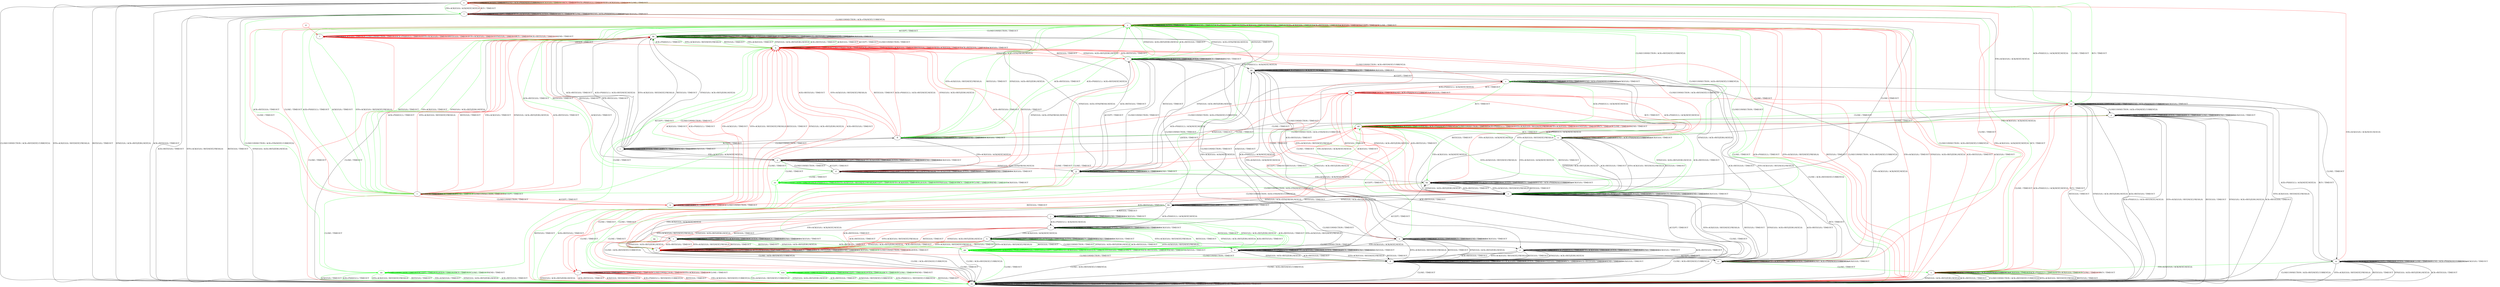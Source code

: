 digraph "" {
	graph ["Incoming time"=0.09709787368774414,
		"Outgoing time"=0.16889381408691406,
		Output="{'States': 44, 'Transitions': 642, 'Filename': '../results/tcp_preset_50/TCP_Windows8_Server-TCP_Windows8_Server-1.dot'}",
		Reference="{'States': 39, 'Transitions': 495, 'Filename': '../subjects/tcp/TCP_Windows8_Server.dot'}",
		Solver=yices,
		Updated="{'States': 39, 'Transitions': 495, 'Filename': '../subjects/tcp/TCP_Windows8_Server.dot'}",
		"f-measure"=0.716,
		precision=0.7089108910891089,
		recall=0.7232323232323232
	];
	a -> a	[key=0,
		label="ACCEPT / TIMEOUT"];
	a -> a	[key=1,
		label="LISTEN / TIMEOUT"];
	a -> a	[key=2,
		label="SEND / ACK+PSH(NEXT,CURRENT,1)"];
	a -> a	[key=3,
		label="ACK(V,V,0) / TIMEOUT"];
	a -> a	[key=4,
		color=green,
		label="RCV / TIMEOUT"];
	a -> a	[key=5,
		color=red,
		label="ACK+PSH(V,V,1) / TIMEOUT"];
	a -> a	[key=6,
		color=red,
		label="FIN+ACK(V,V,0) / TIMEOUT"];
	a -> a	[key=7,
		color=red,
		label="CLOSE / TIMEOUT"];
	a -> l	[key=0,
		color=green,
		label="FIN+ACK(V,V,0) / ACK(NEXT,NEXT,0)"];
	a -> l	[key=1,
		color=red,
		label="RCV / TIMEOUT"];
	a -> aa	[key=0,
		label="CLOSECONNECTION / ACK+RST(NEXT,CURRENT,0)"];
	a -> aa	[key=1,
		label="SYN+ACK(V,V,0) / RST(NEXT,FRESH,0)"];
	a -> aa	[key=2,
		label="RST(V,V,0) / TIMEOUT"];
	a -> aa	[key=3,
		label="SYN(V,V,0) / ACK+RST(ZERO,NEXT,0)"];
	a -> aa	[key=4,
		label="ACK+RST(V,V,0) / TIMEOUT"];
	a -> ee	[key=0,
		color=green,
		label="ACK+PSH(V,V,1) / ACK(NEXT,NEXT,0)"];
	a -> ee	[key=1,
		color=green,
		label="CLOSE / TIMEOUT"];
	b -> b	[key=0,
		label="ACCEPT / TIMEOUT"];
	b -> b	[key=1,
		label="LISTEN / TIMEOUT"];
	b -> b	[key=2,
		color=red,
		label="SEND / ACK+PSH(NEXT,CURRENT,1)"];
	b -> b	[key=3,
		color=red,
		label="ACK(V,V,0) / TIMEOUT"];
	b -> e	[key=0,
		color=red,
		label="SYN+ACK(V,V,0) / RST(NEXT,FRESH,0)"];
	b -> e	[key=1,
		color=red,
		label="RST(V,V,0) / TIMEOUT"];
	b -> e	[key=2,
		color=red,
		label="SYN(V,V,0) / ACK+RST(ZERO,NEXT,0)"];
	b -> e	[key=3,
		color=red,
		label="ACK+RST(V,V,0) / TIMEOUT"];
	b -> n	[key=0,
		color=red,
		label="RCV / TIMEOUT"];
	b -> s	[key=0,
		color=red,
		label="ACK+PSH(V,V,1) / ACK(NEXT,NEXT,0)"];
	b -> ee	[key=0,
		color=red,
		label="CLOSE / TIMEOUT"];
	b -> ff	[key=0,
		color=red,
		label="CLOSECONNECTION / ACK+FIN(NEXT,CURRENT,0)"];
	b -> hh	[key=0,
		color=red,
		label="FIN+ACK(V,V,0) / ACK(NEXT,NEXT,0)"];
	c -> c	[key=0,
		label="ACCEPT / TIMEOUT"];
	c -> c	[key=1,
		label="LISTEN / TIMEOUT"];
	c -> c	[key=2,
		label="RCV / TIMEOUT"];
	c -> c	[key=3,
		label="SEND / TIMEOUT"];
	c -> c	[key=4,
		label="ACK(V,V,0) / TIMEOUT"];
	c -> g	[key=0,
		label="FIN+ACK(V,V,0) / ACK(NEXT,NEXT,0)"];
	c -> p	[key=0,
		label="CLOSE / TIMEOUT"];
	c -> ff	[key=0,
		label="CLOSECONNECTION / TIMEOUT"];
	c -> kk	[key=0,
		label="ACK+PSH(V,V,1) / ACK+RST(NEXT,NEXT,0)"];
	c -> kk	[key=1,
		label="SYN+ACK(V,V,0) / RST(NEXT,FRESH,0)"];
	c -> kk	[key=2,
		label="RST(V,V,0) / TIMEOUT"];
	c -> kk	[key=3,
		label="SYN(V,V,0) / ACK+RST(ZERO,NEXT,0)"];
	c -> kk	[key=4,
		label="ACK+RST(V,V,0) / TIMEOUT"];
	d -> d	[key=0,
		label="CLOSECONNECTION / TIMEOUT"];
	d -> d	[key=1,
		label="ACK+PSH(V,V,1) / TIMEOUT"];
	d -> d	[key=2,
		label="SYN+ACK(V,V,0) / RST(NEXT,FRESH,0)"];
	d -> d	[key=3,
		label="FIN+ACK(V,V,0) / TIMEOUT"];
	d -> d	[key=4,
		label="LISTEN / TIMEOUT"];
	d -> d	[key=5,
		label="RCV / TIMEOUT"];
	d -> d	[key=6,
		label="SEND / TIMEOUT"];
	d -> d	[key=7,
		label="ACK(V,V,0) / TIMEOUT"];
	d -> g	[key=0,
		label="ACCEPT / TIMEOUT"];
	d -> q	[key=0,
		color=red,
		label="RST(V,V,0) / TIMEOUT"];
	d -> q	[key=1,
		color=red,
		label="ACK+RST(V,V,0) / TIMEOUT"];
	d -> t	[key=0,
		label="SYN(V,V,0) / ACK+SYN(FRESH,NEXT,0)"];
	d -> z	[key=0,
		color=green,
		label="RST(V,V,0) / TIMEOUT"];
	d -> z	[key=1,
		color=green,
		label="ACK+RST(V,V,0) / TIMEOUT"];
	d -> dd	[key=0,
		color=red,
		label="CLOSE / TIMEOUT"];
	oo	[color=green];
	d -> oo	[key=0,
		color=green,
		label="CLOSE / TIMEOUT"];
	e -> e	[key=0,
		label="ACK+PSH(V,V,1) / TIMEOUT"];
	e -> e	[key=1,
		label="SYN+ACK(V,V,0) / TIMEOUT"];
	e -> e	[key=2,
		label="RST(V,V,0) / TIMEOUT"];
	e -> e	[key=3,
		label="ACCEPT / TIMEOUT"];
	e -> e	[key=4,
		label="FIN+ACK(V,V,0) / TIMEOUT"];
	e -> e	[key=5,
		label="LISTEN / TIMEOUT"];
	e -> e	[key=6,
		label="RCV / TIMEOUT"];
	e -> e	[key=7,
		label="ACK+RST(V,V,0) / TIMEOUT"];
	e -> e	[key=8,
		label="SEND / TIMEOUT"];
	e -> e	[key=9,
		label="ACK(V,V,0) / TIMEOUT"];
	e -> q	[key=0,
		color=red,
		label="CLOSECONNECTION / TIMEOUT"];
	e -> z	[key=0,
		color=green,
		label="CLOSECONNECTION / TIMEOUT"];
	e -> aa	[key=0,
		label="CLOSE / TIMEOUT"];
	e -> bb	[key=0,
		label="SYN(V,V,0) / ACK+SYN(FRESH,NEXT,0)"];
	f -> f	[key=0,
		label="ACCEPT / TIMEOUT"];
	f -> f	[key=1,
		label="ACK(V,V,0) / TIMEOUT"];
	f -> f	[key=2,
		color=red,
		label="CLOSECONNECTION / TIMEOUT"];
	f -> f	[key=3,
		color=red,
		label="ACK+PSH(V,V,1) / TIMEOUT"];
	f -> f	[key=4,
		color=red,
		label="SYN+ACK(V,V,0) / TIMEOUT"];
	f -> f	[key=5,
		color=red,
		label="RST(V,V,0) / TIMEOUT"];
	f -> f	[key=6,
		color=red,
		label="FIN+ACK(V,V,0) / TIMEOUT"];
	f -> f	[key=7,
		color=red,
		label="SYN(V,V,0) / TIMEOUT"];
	f -> f	[key=8,
		color=red,
		label="RCV / TIMEOUT"];
	f -> f	[key=9,
		color=red,
		label="ACK+RST(V,V,0) / TIMEOUT"];
	f -> f	[key=10,
		color=red,
		label="SEND / TIMEOUT"];
	f -> q	[key=0,
		color=red,
		label="LISTEN / TIMEOUT"];
	f -> aa	[key=0,
		color=red,
		label="CLOSE / TIMEOUT"];
	g -> d	[key=0,
		label="CLOSECONNECTION / TIMEOUT"];
	g -> g	[key=0,
		label="ACK+PSH(V,V,1) / TIMEOUT"];
	g -> g	[key=1,
		label="SYN+ACK(V,V,0) / RST(NEXT,FRESH,0)"];
	g -> g	[key=2,
		label="ACCEPT / TIMEOUT"];
	g -> g	[key=3,
		label="FIN+ACK(V,V,0) / TIMEOUT"];
	g -> g	[key=4,
		label="LISTEN / TIMEOUT"];
	g -> g	[key=5,
		label="RCV / TIMEOUT"];
	g -> g	[key=6,
		label="SEND / TIMEOUT"];
	g -> g	[key=7,
		label="ACK(V,V,0) / TIMEOUT"];
	g -> dd	[key=0,
		color=red,
		label="CLOSE / TIMEOUT"];
	g -> jj	[key=0,
		label="SYN(V,V,0) / ACK+SYN(FRESH,NEXT,0)"];
	g -> kk	[key=0,
		label="RST(V,V,0) / TIMEOUT"];
	g -> kk	[key=1,
		label="ACK+RST(V,V,0) / TIMEOUT"];
	g -> oo	[key=0,
		color=green,
		label="CLOSE / TIMEOUT"];
	h -> h	[key=0,
		label="ACK+PSH(V,V,1) / TIMEOUT"];
	h -> h	[key=1,
		label="ACCEPT / TIMEOUT"];
	h -> h	[key=2,
		label="FIN+ACK(V,V,0) / TIMEOUT"];
	h -> h	[key=3,
		label="LISTEN / TIMEOUT"];
	h -> h	[key=4,
		label="RCV / TIMEOUT"];
	h -> h	[key=5,
		label="SEND / TIMEOUT"];
	h -> h	[key=6,
		label="ACK(V,V,0) / TIMEOUT"];
	h -> y	[key=0,
		label="CLOSECONNECTION / TIMEOUT"];
	h -> aa	[key=0,
		label="CLOSE / ACK+RST(NEXT,CURRENT,0)"];
	h -> ii	[key=0,
		color=red,
		label="SYN+ACK(V,V,0) / RST(NEXT,FRESH,0)"];
	h -> ii	[key=1,
		color=red,
		label="RST(V,V,0) / TIMEOUT"];
	h -> ii	[key=2,
		color=red,
		label="SYN(V,V,0) / ACK+RST(ZERO,NEXT,0)"];
	h -> ii	[key=3,
		color=red,
		label="ACK+RST(V,V,0) / TIMEOUT"];
	pp	[color=green];
	h -> pp	[key=0,
		color=green,
		label="SYN+ACK(V,V,0) / RST(NEXT,FRESH,0)"];
	h -> pp	[key=1,
		color=green,
		label="RST(V,V,0) / TIMEOUT"];
	h -> pp	[key=2,
		color=green,
		label="SYN(V,V,0) / ACK+RST(ZERO,NEXT,0)"];
	h -> pp	[key=3,
		color=green,
		label="ACK+RST(V,V,0) / TIMEOUT"];
	i -> i	[key=0,
		label="ACCEPT / TIMEOUT"];
	i -> i	[key=1,
		label="LISTEN / TIMEOUT"];
	i -> i	[key=2,
		label="RCV / TIMEOUT"];
	i -> i	[key=3,
		label="SEND / TIMEOUT"];
	i -> i	[key=4,
		color=red,
		label="CLOSECONNECTION / TIMEOUT"];
	i -> i	[key=5,
		color=red,
		label="SYN+ACK(V,V,0) / TIMEOUT"];
	i -> i	[key=6,
		color=red,
		label="CLOSE / TIMEOUT"];
	i -> aa	[key=0,
		color=red,
		label="ACK+PSH(V,V,1) / RST(NEXT,CURRENT,0)"];
	i -> aa	[key=1,
		color=red,
		label="RST(V,V,0) / TIMEOUT"];
	i -> aa	[key=2,
		color=red,
		label="FIN+ACK(V,V,0) / RST(NEXT,CURRENT,0)"];
	i -> aa	[key=3,
		color=red,
		label="SYN(V,V,0) / ACK+RST(ZERO,NEXT,0)"];
	i -> aa	[key=4,
		color=red,
		label="ACK+RST(V,V,0) / TIMEOUT"];
	i -> aa	[key=5,
		color=red,
		label="ACK(V,V,0) / RST(NEXT,CURRENT,0)"];
	j -> j	[key=0,
		label="ACCEPT / TIMEOUT"];
	j -> j	[key=1,
		label="LISTEN / TIMEOUT"];
	j -> j	[key=2,
		label="RCV / TIMEOUT"];
	j -> j	[key=3,
		label="SEND / TIMEOUT"];
	j -> j	[key=4,
		label="ACK(V,V,0) / TIMEOUT"];
	j -> o	[key=0,
		label="FIN+ACK(V,V,0) / ACK(NEXT,NEXT,0)"];
	j -> r	[key=0,
		label="ACK+PSH(V,V,1) / ACK(NEXT,NEXT,0)"];
	j -> u	[key=0,
		label="CLOSECONNECTION / TIMEOUT"];
	j -> aa	[key=0,
		label="CLOSE / ACK+RST(NEXT,CURRENT,0)"];
	j -> ii	[key=0,
		color=red,
		label="SYN+ACK(V,V,0) / RST(NEXT,FRESH,0)"];
	j -> ii	[key=1,
		color=red,
		label="RST(V,V,0) / TIMEOUT"];
	j -> ii	[key=2,
		color=red,
		label="SYN(V,V,0) / ACK+RST(ZERO,NEXT,0)"];
	j -> ii	[key=3,
		color=red,
		label="ACK+RST(V,V,0) / TIMEOUT"];
	j -> pp	[key=0,
		color=green,
		label="SYN+ACK(V,V,0) / RST(NEXT,FRESH,0)"];
	j -> pp	[key=1,
		color=green,
		label="RST(V,V,0) / TIMEOUT"];
	j -> pp	[key=2,
		color=green,
		label="SYN(V,V,0) / ACK+RST(ZERO,NEXT,0)"];
	j -> pp	[key=3,
		color=green,
		label="ACK+RST(V,V,0) / TIMEOUT"];
	k -> k	[key=0,
		label="LISTEN / TIMEOUT"];
	k -> k	[key=1,
		label="RCV / TIMEOUT"];
	k -> k	[key=2,
		label="SEND / TIMEOUT"];
	k -> k	[key=3,
		color=red,
		label="CLOSECONNECTION / TIMEOUT"];
	k -> q	[key=0,
		color=red,
		label="ACK+PSH(V,V,1) / TIMEOUT"];
	k -> q	[key=1,
		color=red,
		label="SYN+ACK(V,V,0) / RST(NEXT,FRESH,0)"];
	k -> q	[key=2,
		color=red,
		label="RST(V,V,0) / TIMEOUT"];
	k -> q	[key=3,
		color=red,
		label="FIN+ACK(V,V,0) / TIMEOUT"];
	k -> q	[key=4,
		color=red,
		label="SYN(V,V,0) / ACK+RST(ZERO,NEXT,0)"];
	k -> q	[key=5,
		color=red,
		label="ACK+RST(V,V,0) / TIMEOUT"];
	k -> q	[key=6,
		color=red,
		label="ACK(V,V,0) / TIMEOUT"];
	k -> v	[key=0,
		color=red,
		label="ACCEPT / TIMEOUT"];
	k -> z	[key=0,
		color=red,
		label="CLOSE / TIMEOUT"];
	l -> l	[key=0,
		label="ACK+PSH(V,V,1) / TIMEOUT"];
	l -> l	[key=1,
		label="ACCEPT / TIMEOUT"];
	l -> l	[key=2,
		label="FIN+ACK(V,V,0) / TIMEOUT"];
	l -> l	[key=3,
		label="LISTEN / TIMEOUT"];
	l -> l	[key=4,
		label="RCV / TIMEOUT"];
	l -> l	[key=5,
		label="CLOSE / TIMEOUT"];
	l -> l	[key=6,
		label="SEND / ACK+PSH(NEXT,CURRENT,1)"];
	l -> l	[key=7,
		label="ACK(V,V,0) / TIMEOUT"];
	l -> z	[key=0,
		color=red,
		label="CLOSECONNECTION / ACK+FIN(NEXT,CURRENT,0)"];
	l -> aa	[key=0,
		label="SYN+ACK(V,V,0) / RST(NEXT,FRESH,0)"];
	l -> aa	[key=1,
		label="RST(V,V,0) / TIMEOUT"];
	l -> aa	[key=2,
		label="SYN(V,V,0) / ACK+RST(ZERO,NEXT,0)"];
	l -> aa	[key=3,
		label="ACK+RST(V,V,0) / TIMEOUT"];
	nn	[color=green];
	l -> nn	[key=0,
		color=green,
		label="CLOSECONNECTION / ACK+FIN(NEXT,CURRENT,0)"];
	m -> a	[key=0,
		color=red,
		label="FIN+ACK(V,V,0) / ACK(NEXT,NEXT,0)"];
	m -> m	[key=0,
		label="ACK+PSH(V,V,1) / ACK(NEXT,NEXT,0)"];
	m -> m	[key=1,
		label="ACCEPT / TIMEOUT"];
	m -> m	[key=2,
		label="LISTEN / TIMEOUT"];
	m -> m	[key=3,
		label="CLOSE / TIMEOUT"];
	m -> m	[key=4,
		label="SEND / ACK+PSH(NEXT,CURRENT,1)"];
	m -> m	[key=5,
		label="ACK(V,V,0) / TIMEOUT"];
	m -> x	[key=0,
		color=green,
		label="FIN+ACK(V,V,0) / ACK(NEXT,NEXT,0)"];
	m -> aa	[key=0,
		label="CLOSECONNECTION / ACK+RST(NEXT,CURRENT,0)"];
	m -> aa	[key=1,
		label="SYN+ACK(V,V,0) / RST(NEXT,FRESH,0)"];
	m -> aa	[key=2,
		label="RST(V,V,0) / TIMEOUT"];
	m -> aa	[key=3,
		label="SYN(V,V,0) / ACK+RST(ZERO,NEXT,0)"];
	m -> aa	[key=4,
		label="ACK+RST(V,V,0) / TIMEOUT"];
	m -> ee	[key=0,
		label="RCV / TIMEOUT"];
	n -> b	[key=0,
		color=red,
		label="ACK+PSH(V,V,1) / ACK(NEXT,NEXT,0)"];
	n -> e	[key=0,
		label="SYN+ACK(V,V,0) / RST(NEXT,FRESH,0)"];
	n -> e	[key=1,
		label="RST(V,V,0) / TIMEOUT"];
	n -> e	[key=2,
		label="SYN(V,V,0) / ACK+RST(ZERO,NEXT,0)"];
	n -> e	[key=3,
		label="ACK+RST(V,V,0) / TIMEOUT"];
	n -> n	[key=0,
		label="ACCEPT / TIMEOUT"];
	n -> n	[key=1,
		label="LISTEN / TIMEOUT"];
	n -> n	[key=2,
		label="RCV / TIMEOUT"];
	n -> n	[key=3,
		label="SEND / ACK+PSH(NEXT,CURRENT,1)"];
	n -> n	[key=4,
		label="ACK(V,V,0) / TIMEOUT"];
	n -> q	[key=0,
		color=red,
		label="CLOSECONNECTION / ACK+RST(NEXT,CURRENT,0)"];
	n -> z	[key=0,
		color=green,
		label="CLOSECONNECTION / ACK+RST(NEXT,CURRENT,0)"];
	n -> dd	[key=0,
		color=green,
		label="ACK+PSH(V,V,1) / ACK(NEXT,NEXT,0)"];
	n -> ee	[key=0,
		label="CLOSE / TIMEOUT"];
	n -> hh	[key=0,
		label="FIN+ACK(V,V,0) / ACK(NEXT,NEXT,0)"];
	o -> o	[key=0,
		label="ACK+PSH(V,V,1) / TIMEOUT"];
	o -> o	[key=1,
		label="ACCEPT / TIMEOUT"];
	o -> o	[key=2,
		label="FIN+ACK(V,V,0) / TIMEOUT"];
	o -> o	[key=3,
		label="LISTEN / TIMEOUT"];
	o -> o	[key=4,
		label="RCV / TIMEOUT"];
	o -> o	[key=5,
		label="SEND / TIMEOUT"];
	o -> o	[key=6,
		label="ACK(V,V,0) / TIMEOUT"];
	o -> w	[key=0,
		label="CLOSECONNECTION / TIMEOUT"];
	o -> aa	[key=0,
		label="CLOSE / ACK+RST(NEXT,CURRENT,0)"];
	o -> ii	[key=0,
		color=red,
		label="SYN+ACK(V,V,0) / RST(NEXT,FRESH,0)"];
	o -> ii	[key=1,
		color=red,
		label="RST(V,V,0) / TIMEOUT"];
	o -> ii	[key=2,
		color=red,
		label="SYN(V,V,0) / ACK+RST(ZERO,NEXT,0)"];
	o -> ii	[key=3,
		color=red,
		label="ACK+RST(V,V,0) / TIMEOUT"];
	o -> pp	[key=0,
		color=green,
		label="SYN+ACK(V,V,0) / RST(NEXT,FRESH,0)"];
	o -> pp	[key=1,
		color=green,
		label="RST(V,V,0) / TIMEOUT"];
	o -> pp	[key=2,
		color=green,
		label="SYN(V,V,0) / ACK+RST(ZERO,NEXT,0)"];
	o -> pp	[key=3,
		color=green,
		label="ACK+RST(V,V,0) / TIMEOUT"];
	p -> p	[key=0,
		label="CLOSECONNECTION / TIMEOUT"];
	p -> p	[key=1,
		label="ACCEPT / TIMEOUT"];
	p -> p	[key=2,
		label="LISTEN / TIMEOUT"];
	p -> p	[key=3,
		label="RCV / TIMEOUT"];
	p -> p	[key=4,
		label="CLOSE / TIMEOUT"];
	p -> p	[key=5,
		label="SEND / TIMEOUT"];
	p -> p	[key=6,
		label="ACK(V,V,0) / TIMEOUT"];
	p -> aa	[key=0,
		label="ACK+PSH(V,V,1) / ACK+RST(NEXT,NEXT,0)"];
	p -> aa	[key=1,
		label="SYN+ACK(V,V,0) / RST(NEXT,FRESH,0)"];
	p -> aa	[key=2,
		label="RST(V,V,0) / TIMEOUT"];
	p -> aa	[key=3,
		label="SYN(V,V,0) / ACK+RST(ZERO,NEXT,0)"];
	p -> aa	[key=4,
		label="ACK+RST(V,V,0) / TIMEOUT"];
	p -> dd	[key=0,
		color=red,
		label="FIN+ACK(V,V,0) / ACK(NEXT,NEXT,0)"];
	p -> oo	[key=0,
		color=green,
		label="FIN+ACK(V,V,0) / ACK(NEXT,NEXT,0)"];
	q -> q	[key=0,
		label="LISTEN / TIMEOUT"];
	q -> q	[key=1,
		label="RCV / TIMEOUT"];
	q -> q	[key=2,
		label="SEND / TIMEOUT"];
	q -> q	[key=3,
		color=red,
		label="CLOSECONNECTION / TIMEOUT"];
	q -> q	[key=4,
		color=red,
		label="ACK+PSH(V,V,1) / TIMEOUT"];
	q -> q	[key=5,
		color=red,
		label="SYN+ACK(V,V,0) / TIMEOUT"];
	q -> q	[key=6,
		color=red,
		label="RST(V,V,0) / TIMEOUT"];
	q -> q	[key=7,
		color=red,
		label="FIN+ACK(V,V,0) / TIMEOUT"];
	q -> q	[key=8,
		color=red,
		label="ACK+RST(V,V,0) / TIMEOUT"];
	q -> q	[key=9,
		color=red,
		label="ACK(V,V,0) / TIMEOUT"];
	q -> t	[key=0,
		color=red,
		label="SYN(V,V,0) / ACK+SYN(FRESH,NEXT,0)"];
	q -> v	[key=0,
		color=green,
		label="CLOSECONNECTION / TIMEOUT"];
	q -> aa	[key=0,
		color=red,
		label="CLOSE / TIMEOUT"];
	q -> kk	[key=0,
		color=green,
		label="ACK+PSH(V,V,1) / TIMEOUT"];
	q -> kk	[key=1,
		color=green,
		label="SYN+ACK(V,V,0) / RST(NEXT,FRESH,0)"];
	q -> kk	[key=2,
		color=green,
		label="RST(V,V,0) / TIMEOUT"];
	q -> kk	[key=3,
		color=green,
		label="FIN+ACK(V,V,0) / TIMEOUT"];
	q -> kk	[key=4,
		color=green,
		label="SYN(V,V,0) / ACK+RST(ZERO,NEXT,0)"];
	q -> kk	[key=5,
		color=green,
		label="ACK+RST(V,V,0) / TIMEOUT"];
	q -> kk	[key=6,
		color=green,
		label="ACK(V,V,0) / TIMEOUT"];
	q -> kk	[key=7,
		color=red,
		label="ACCEPT / TIMEOUT"];
	q -> nn	[key=0,
		color=green,
		label="CLOSE / TIMEOUT"];
	r -> h	[key=0,
		label="FIN+ACK(V,V,0) / ACK(NEXT,NEXT,0)"];
	r -> r	[key=0,
		label="ACK+PSH(V,V,1) / ACK(NEXT,NEXT,0)"];
	r -> r	[key=1,
		label="ACCEPT / TIMEOUT"];
	r -> r	[key=2,
		label="LISTEN / TIMEOUT"];
	r -> r	[key=3,
		label="RCV / TIMEOUT"];
	r -> r	[key=4,
		label="SEND / TIMEOUT"];
	r -> r	[key=5,
		label="ACK(V,V,0) / TIMEOUT"];
	r -> aa	[key=0,
		label="CLOSE / ACK+RST(NEXT,CURRENT,0)"];
	r -> gg	[key=0,
		label="CLOSECONNECTION / TIMEOUT"];
	r -> ii	[key=0,
		color=red,
		label="SYN+ACK(V,V,0) / RST(NEXT,FRESH,0)"];
	r -> ii	[key=1,
		color=red,
		label="RST(V,V,0) / TIMEOUT"];
	r -> ii	[key=2,
		color=red,
		label="SYN(V,V,0) / ACK+RST(ZERO,NEXT,0)"];
	r -> ii	[key=3,
		color=red,
		label="ACK+RST(V,V,0) / TIMEOUT"];
	r -> pp	[key=0,
		color=green,
		label="SYN+ACK(V,V,0) / RST(NEXT,FRESH,0)"];
	r -> pp	[key=1,
		color=green,
		label="RST(V,V,0) / TIMEOUT"];
	r -> pp	[key=2,
		color=green,
		label="SYN(V,V,0) / ACK+RST(ZERO,NEXT,0)"];
	r -> pp	[key=3,
		color=green,
		label="ACK+RST(V,V,0) / TIMEOUT"];
	s -> b	[key=0,
		color=red,
		label="RCV / TIMEOUT"];
	s -> e	[key=0,
		label="SYN+ACK(V,V,0) / RST(NEXT,FRESH,0)"];
	s -> e	[key=1,
		label="RST(V,V,0) / TIMEOUT"];
	s -> e	[key=2,
		label="SYN(V,V,0) / ACK+RST(ZERO,NEXT,0)"];
	s -> e	[key=3,
		label="ACK+RST(V,V,0) / TIMEOUT"];
	s -> m	[key=0,
		label="CLOSE / TIMEOUT"];
	s -> q	[key=0,
		color=red,
		label="CLOSECONNECTION / ACK+RST(NEXT,CURRENT,0)"];
	s -> s	[key=0,
		label="ACK+PSH(V,V,1) / ACK(NEXT,NEXT,0)"];
	s -> s	[key=1,
		label="ACCEPT / TIMEOUT"];
	s -> s	[key=2,
		label="LISTEN / TIMEOUT"];
	s -> s	[key=3,
		label="SEND / ACK+PSH(NEXT,CURRENT,1)"];
	s -> s	[key=4,
		label="ACK(V,V,0) / TIMEOUT"];
	s -> z	[key=0,
		color=green,
		label="CLOSECONNECTION / ACK+RST(NEXT,CURRENT,0)"];
	s -> cc	[key=0,
		label="FIN+ACK(V,V,0) / ACK(NEXT,NEXT,0)"];
	s -> dd	[key=0,
		color=green,
		label="RCV / TIMEOUT"];
	t -> i	[key=0,
		color=red,
		label="CLOSE / TIMEOUT"];
	t -> q	[key=0,
		color=red,
		label="RST(V,V,0) / TIMEOUT"];
	t -> q	[key=1,
		color=red,
		label="SYN(V,V,0) / ACK+RST(ZERO,NEXT,0)"];
	t -> q	[key=2,
		color=red,
		label="ACK+RST(V,V,0) / TIMEOUT"];
	t -> t	[key=0,
		label="CLOSECONNECTION / TIMEOUT"];
	t -> t	[key=1,
		label="SYN+ACK(V,V,0) / TIMEOUT"];
	t -> t	[key=2,
		label="LISTEN / TIMEOUT"];
	t -> t	[key=3,
		label="RCV / TIMEOUT"];
	t -> t	[key=4,
		label="SEND / TIMEOUT"];
	t -> u	[key=0,
		label="ACK(V,V,0) / TIMEOUT"];
	t -> w	[key=0,
		label="FIN+ACK(V,V,0) / ACK(NEXT,NEXT,0)"];
	t -> z	[key=0,
		color=green,
		label="RST(V,V,0) / TIMEOUT"];
	t -> z	[key=1,
		color=green,
		label="SYN(V,V,0) / ACK+RST(ZERO,NEXT,0)"];
	t -> z	[key=2,
		color=green,
		label="ACK+RST(V,V,0) / TIMEOUT"];
	t -> gg	[key=0,
		label="ACK+PSH(V,V,1) / ACK(NEXT,NEXT,0)"];
	t -> jj	[key=0,
		label="ACCEPT / TIMEOUT"];
	mm	[color=green];
	t -> mm	[key=0,
		color=green,
		label="CLOSE / TIMEOUT"];
	u -> b	[key=0,
		color=red,
		label="ACCEPT / TIMEOUT"];
	u -> u	[key=0,
		label="CLOSECONNECTION / TIMEOUT"];
	u -> u	[key=1,
		label="LISTEN / TIMEOUT"];
	u -> u	[key=2,
		label="RCV / TIMEOUT"];
	u -> u	[key=3,
		label="SEND / TIMEOUT"];
	u -> u	[key=4,
		label="ACK(V,V,0) / TIMEOUT"];
	u -> w	[key=0,
		label="FIN+ACK(V,V,0) / ACK(NEXT,NEXT,0)"];
	u -> aa	[key=0,
		label="CLOSE / ACK+RST(NEXT,CURRENT,0)"];
	u -> dd	[key=0,
		color=green,
		label="ACCEPT / TIMEOUT"];
	u -> gg	[key=0,
		label="ACK+PSH(V,V,1) / ACK(NEXT,NEXT,0)"];
	u -> ll	[key=0,
		label="SYN+ACK(V,V,0) / RST(NEXT,FRESH,0)"];
	u -> ll	[key=1,
		label="RST(V,V,0) / TIMEOUT"];
	u -> ll	[key=2,
		label="SYN(V,V,0) / ACK+RST(ZERO,NEXT,0)"];
	u -> ll	[key=3,
		label="ACK+RST(V,V,0) / TIMEOUT"];
	v -> k	[key=0,
		color=red,
		label="CLOSECONNECTION / TIMEOUT"];
	v -> q	[key=0,
		color=green,
		label="ACCEPT / TIMEOUT"];
	v -> v	[key=0,
		label="LISTEN / TIMEOUT"];
	v -> v	[key=1,
		label="RCV / TIMEOUT"];
	v -> v	[key=2,
		label="SEND / TIMEOUT"];
	v -> v	[key=3,
		color=green,
		label="CLOSECONNECTION / TIMEOUT"];
	v -> v	[key=4,
		color=red,
		label="ACCEPT / TIMEOUT"];
	v -> z	[key=0,
		color=green,
		label="ACK+PSH(V,V,1) / TIMEOUT"];
	v -> z	[key=1,
		color=green,
		label="SYN+ACK(V,V,0) / RST(NEXT,FRESH,0)"];
	v -> z	[key=2,
		color=green,
		label="RST(V,V,0) / TIMEOUT"];
	v -> z	[key=3,
		color=green,
		label="FIN+ACK(V,V,0) / TIMEOUT"];
	v -> z	[key=4,
		color=green,
		label="SYN(V,V,0) / ACK+RST(ZERO,NEXT,0)"];
	v -> z	[key=5,
		color=green,
		label="ACK+RST(V,V,0) / TIMEOUT"];
	v -> z	[key=6,
		color=green,
		label="ACK(V,V,0) / TIMEOUT"];
	v -> z	[key=7,
		color=red,
		label="CLOSE / TIMEOUT"];
	v -> kk	[key=0,
		color=red,
		label="ACK+PSH(V,V,1) / TIMEOUT"];
	v -> kk	[key=1,
		color=red,
		label="SYN+ACK(V,V,0) / RST(NEXT,FRESH,0)"];
	v -> kk	[key=2,
		color=red,
		label="RST(V,V,0) / TIMEOUT"];
	v -> kk	[key=3,
		color=red,
		label="FIN+ACK(V,V,0) / TIMEOUT"];
	v -> kk	[key=4,
		color=red,
		label="SYN(V,V,0) / ACK+RST(ZERO,NEXT,0)"];
	v -> kk	[key=5,
		color=red,
		label="ACK+RST(V,V,0) / TIMEOUT"];
	v -> kk	[key=6,
		color=red,
		label="ACK(V,V,0) / TIMEOUT"];
	v -> nn	[key=0,
		color=green,
		label="CLOSE / TIMEOUT"];
	w -> w	[key=0,
		label="CLOSECONNECTION / TIMEOUT"];
	w -> w	[key=1,
		label="ACK+PSH(V,V,1) / TIMEOUT"];
	w -> w	[key=2,
		label="FIN+ACK(V,V,0) / TIMEOUT"];
	w -> w	[key=3,
		label="LISTEN / TIMEOUT"];
	w -> w	[key=4,
		label="RCV / TIMEOUT"];
	w -> w	[key=5,
		label="SEND / TIMEOUT"];
	w -> w	[key=6,
		label="ACK(V,V,0) / TIMEOUT"];
	w -> aa	[key=0,
		label="CLOSE / ACK+RST(NEXT,CURRENT,0)"];
	w -> hh	[key=0,
		label="ACCEPT / TIMEOUT"];
	w -> ll	[key=0,
		label="SYN+ACK(V,V,0) / RST(NEXT,FRESH,0)"];
	w -> ll	[key=1,
		label="RST(V,V,0) / TIMEOUT"];
	w -> ll	[key=2,
		label="SYN(V,V,0) / ACK+RST(ZERO,NEXT,0)"];
	w -> ll	[key=3,
		label="ACK+RST(V,V,0) / TIMEOUT"];
	x -> l	[key=0,
		color=green,
		label="RCV / TIMEOUT"];
	x -> l	[key=1,
		color=red,
		label="FIN+ACK(V,V,0) / ACK(NEXT,NEXT,0)"];
	x -> x	[key=0,
		label="ACCEPT / TIMEOUT"];
	x -> x	[key=1,
		label="LISTEN / TIMEOUT"];
	x -> x	[key=2,
		label="SEND / ACK+PSH(NEXT,CURRENT,1)"];
	x -> x	[key=3,
		label="ACK(V,V,0) / TIMEOUT"];
	x -> x	[key=4,
		color=green,
		label="ACK+PSH(V,V,1) / TIMEOUT"];
	x -> x	[key=5,
		color=green,
		label="FIN+ACK(V,V,0) / TIMEOUT"];
	x -> x	[key=6,
		color=green,
		label="CLOSE / TIMEOUT"];
	x -> x	[key=7,
		color=red,
		label="RCV / TIMEOUT"];
	x -> aa	[key=0,
		label="CLOSECONNECTION / ACK+RST(NEXT,CURRENT,0)"];
	x -> aa	[key=1,
		label="SYN+ACK(V,V,0) / RST(NEXT,FRESH,0)"];
	x -> aa	[key=2,
		label="RST(V,V,0) / TIMEOUT"];
	x -> aa	[key=3,
		label="SYN(V,V,0) / ACK+RST(ZERO,NEXT,0)"];
	x -> aa	[key=4,
		label="ACK+RST(V,V,0) / TIMEOUT"];
	x -> ee	[key=0,
		color=red,
		label="ACK+PSH(V,V,1) / ACK(NEXT,NEXT,0)"];
	x -> ee	[key=1,
		color=red,
		label="CLOSE / TIMEOUT"];
	y -> y	[key=0,
		label="CLOSECONNECTION / TIMEOUT"];
	y -> y	[key=1,
		label="ACK+PSH(V,V,1) / TIMEOUT"];
	y -> y	[key=2,
		label="FIN+ACK(V,V,0) / TIMEOUT"];
	y -> y	[key=3,
		label="LISTEN / TIMEOUT"];
	y -> y	[key=4,
		label="RCV / TIMEOUT"];
	y -> y	[key=5,
		label="SEND / TIMEOUT"];
	y -> y	[key=6,
		label="ACK(V,V,0) / TIMEOUT"];
	y -> aa	[key=0,
		label="CLOSE / ACK+RST(NEXT,CURRENT,0)"];
	y -> cc	[key=0,
		label="ACCEPT / TIMEOUT"];
	y -> ll	[key=0,
		label="SYN+ACK(V,V,0) / RST(NEXT,FRESH,0)"];
	y -> ll	[key=1,
		label="RST(V,V,0) / TIMEOUT"];
	y -> ll	[key=2,
		label="SYN(V,V,0) / ACK+RST(ZERO,NEXT,0)"];
	y -> ll	[key=3,
		label="ACK+RST(V,V,0) / TIMEOUT"];
	z -> t	[key=0,
		color=green,
		label="SYN(V,V,0) / ACK+SYN(FRESH,NEXT,0)"];
	z -> z	[key=0,
		label="CLOSECONNECTION / TIMEOUT"];
	z -> z	[key=1,
		label="LISTEN / TIMEOUT"];
	z -> z	[key=2,
		label="RCV / TIMEOUT"];
	z -> z	[key=3,
		label="SEND / TIMEOUT"];
	z -> z	[key=4,
		color=green,
		label="ACK+PSH(V,V,1) / TIMEOUT"];
	z -> z	[key=5,
		color=green,
		label="SYN+ACK(V,V,0) / TIMEOUT"];
	z -> z	[key=6,
		color=green,
		label="RST(V,V,0) / TIMEOUT"];
	z -> z	[key=7,
		color=green,
		label="FIN+ACK(V,V,0) / TIMEOUT"];
	z -> z	[key=8,
		color=green,
		label="ACK+RST(V,V,0) / TIMEOUT"];
	z -> z	[key=9,
		color=green,
		label="ACK(V,V,0) / TIMEOUT"];
	z -> z	[key=10,
		color=red,
		label="ACCEPT / TIMEOUT"];
	z -> z	[key=11,
		color=red,
		label="CLOSE / TIMEOUT"];
	z -> aa	[key=0,
		color=green,
		label="CLOSE / TIMEOUT"];
	z -> aa	[key=1,
		color=red,
		label="ACK+PSH(V,V,1) / TIMEOUT"];
	z -> aa	[key=2,
		color=red,
		label="SYN+ACK(V,V,0) / RST(NEXT,FRESH,0)"];
	z -> aa	[key=3,
		color=red,
		label="RST(V,V,0) / TIMEOUT"];
	z -> aa	[key=4,
		color=red,
		label="FIN+ACK(V,V,0) / TIMEOUT"];
	z -> aa	[key=5,
		color=red,
		label="SYN(V,V,0) / ACK+RST(ZERO,NEXT,0)"];
	z -> aa	[key=6,
		color=red,
		label="ACK+RST(V,V,0) / TIMEOUT"];
	z -> aa	[key=7,
		color=red,
		label="ACK(V,V,0) / TIMEOUT"];
	z -> kk	[key=0,
		color=green,
		label="ACCEPT / TIMEOUT"];
	aa -> aa	[key=0,
		label="CLOSECONNECTION / TIMEOUT"];
	aa -> aa	[key=1,
		label="ACK+PSH(V,V,1) / TIMEOUT"];
	aa -> aa	[key=2,
		label="SYN+ACK(V,V,0) / TIMEOUT"];
	aa -> aa	[key=3,
		label="RST(V,V,0) / TIMEOUT"];
	aa -> aa	[key=4,
		label="ACCEPT / TIMEOUT"];
	aa -> aa	[key=5,
		label="FIN+ACK(V,V,0) / TIMEOUT"];
	aa -> aa	[key=6,
		label="LISTEN / TIMEOUT"];
	aa -> aa	[key=7,
		label="SYN(V,V,0) / TIMEOUT"];
	aa -> aa	[key=8,
		label="RCV / TIMEOUT"];
	aa -> aa	[key=9,
		label="ACK+RST(V,V,0) / TIMEOUT"];
	aa -> aa	[key=10,
		label="CLOSE / TIMEOUT"];
	aa -> aa	[key=11,
		label="SEND / TIMEOUT"];
	aa -> aa	[key=12,
		label="ACK(V,V,0) / TIMEOUT"];
	bb -> e	[key=0,
		label="RST(V,V,0) / TIMEOUT"];
	bb -> e	[key=1,
		label="SYN(V,V,0) / ACK+RST(ZERO,NEXT,0)"];
	bb -> e	[key=2,
		label="ACK+RST(V,V,0) / TIMEOUT"];
	bb -> i	[key=0,
		color=red,
		label="CLOSE / TIMEOUT"];
	bb -> j	[key=0,
		label="ACK(V,V,0) / TIMEOUT"];
	bb -> o	[key=0,
		label="FIN+ACK(V,V,0) / ACK(NEXT,NEXT,0)"];
	bb -> r	[key=0,
		label="ACK+PSH(V,V,1) / ACK(NEXT,NEXT,0)"];
	bb -> t	[key=0,
		label="CLOSECONNECTION / TIMEOUT"];
	bb -> bb	[key=0,
		label="SYN+ACK(V,V,0) / TIMEOUT"];
	bb -> bb	[key=1,
		label="ACCEPT / TIMEOUT"];
	bb -> bb	[key=2,
		label="LISTEN / TIMEOUT"];
	bb -> bb	[key=3,
		label="RCV / TIMEOUT"];
	bb -> bb	[key=4,
		label="SEND / TIMEOUT"];
	bb -> mm	[key=0,
		color=green,
		label="CLOSE / TIMEOUT"];
	cc -> a	[key=0,
		color=red,
		label="CLOSE / TIMEOUT"];
	cc -> e	[key=0,
		label="SYN+ACK(V,V,0) / RST(NEXT,FRESH,0)"];
	cc -> e	[key=1,
		label="RST(V,V,0) / TIMEOUT"];
	cc -> e	[key=2,
		label="SYN(V,V,0) / ACK+RST(ZERO,NEXT,0)"];
	cc -> e	[key=3,
		label="ACK+RST(V,V,0) / TIMEOUT"];
	cc -> q	[key=0,
		color=red,
		label="CLOSECONNECTION / ACK+RST(NEXT,CURRENT,0)"];
	cc -> x	[key=0,
		color=green,
		label="CLOSE / TIMEOUT"];
	cc -> z	[key=0,
		color=green,
		label="CLOSECONNECTION / ACK+RST(NEXT,CURRENT,0)"];
	cc -> cc	[key=0,
		label="ACK+PSH(V,V,1) / TIMEOUT"];
	cc -> cc	[key=1,
		label="ACCEPT / TIMEOUT"];
	cc -> cc	[key=2,
		label="FIN+ACK(V,V,0) / TIMEOUT"];
	cc -> cc	[key=3,
		label="LISTEN / TIMEOUT"];
	cc -> cc	[key=4,
		label="SEND / ACK+PSH(NEXT,CURRENT,1)"];
	cc -> cc	[key=5,
		label="ACK(V,V,0) / TIMEOUT"];
	cc -> hh	[key=0,
		label="RCV / TIMEOUT"];
	dd -> e	[key=0,
		color=green,
		label="SYN+ACK(V,V,0) / RST(NEXT,FRESH,0)"];
	dd -> e	[key=1,
		color=green,
		label="RST(V,V,0) / TIMEOUT"];
	dd -> e	[key=2,
		color=green,
		label="SYN(V,V,0) / ACK+RST(ZERO,NEXT,0)"];
	dd -> e	[key=3,
		color=green,
		label="ACK+RST(V,V,0) / TIMEOUT"];
	dd -> n	[key=0,
		color=green,
		label="RCV / TIMEOUT"];
	dd -> s	[key=0,
		color=green,
		label="ACK+PSH(V,V,1) / ACK(NEXT,NEXT,0)"];
	dd -> aa	[key=0,
		color=red,
		label="RST(V,V,0) / TIMEOUT"];
	dd -> aa	[key=1,
		color=red,
		label="ACK+RST(V,V,0) / TIMEOUT"];
	dd -> dd	[key=0,
		label="ACCEPT / TIMEOUT"];
	dd -> dd	[key=1,
		label="LISTEN / TIMEOUT"];
	dd -> dd	[key=2,
		label="ACK(V,V,0) / TIMEOUT"];
	dd -> dd	[key=3,
		color=green,
		label="SEND / ACK+PSH(NEXT,CURRENT,1)"];
	dd -> dd	[key=4,
		color=red,
		label="CLOSECONNECTION / TIMEOUT"];
	dd -> dd	[key=5,
		color=red,
		label="ACK+PSH(V,V,1) / TIMEOUT"];
	dd -> dd	[key=6,
		color=red,
		label="SYN+ACK(V,V,0) / RST(NEXT,FRESH,0)"];
	dd -> dd	[key=7,
		color=red,
		label="FIN+ACK(V,V,0) / TIMEOUT"];
	dd -> dd	[key=8,
		color=red,
		label="SYN(V,V,0) / TIMEOUT"];
	dd -> dd	[key=9,
		color=red,
		label="RCV / TIMEOUT"];
	dd -> dd	[key=10,
		color=red,
		label="CLOSE / TIMEOUT"];
	dd -> dd	[key=11,
		color=red,
		label="SEND / TIMEOUT"];
	dd -> ee	[key=0,
		color=green,
		label="CLOSE / TIMEOUT"];
	dd -> ff	[key=0,
		color=green,
		label="CLOSECONNECTION / ACK+FIN(NEXT,CURRENT,0)"];
	dd -> hh	[key=0,
		color=green,
		label="FIN+ACK(V,V,0) / ACK(NEXT,NEXT,0)"];
	ee -> a	[key=0,
		color=green,
		label="RCV / TIMEOUT"];
	ee -> l	[key=0,
		label="FIN+ACK(V,V,0) / ACK(NEXT,NEXT,0)"];
	ee -> m	[key=0,
		label="ACK+PSH(V,V,1) / ACK(NEXT,NEXT,0)"];
	ee -> p	[key=0,
		label="CLOSECONNECTION / ACK+FIN(NEXT,CURRENT,0)"];
	ee -> x	[key=0,
		color=red,
		label="RCV / TIMEOUT"];
	ee -> aa	[key=0,
		label="SYN+ACK(V,V,0) / RST(NEXT,FRESH,0)"];
	ee -> aa	[key=1,
		label="RST(V,V,0) / TIMEOUT"];
	ee -> aa	[key=2,
		label="SYN(V,V,0) / ACK+RST(ZERO,NEXT,0)"];
	ee -> aa	[key=3,
		label="ACK+RST(V,V,0) / TIMEOUT"];
	ee -> ee	[key=0,
		label="ACCEPT / TIMEOUT"];
	ee -> ee	[key=1,
		label="LISTEN / TIMEOUT"];
	ee -> ee	[key=2,
		label="CLOSE / TIMEOUT"];
	ee -> ee	[key=3,
		label="SEND / ACK+PSH(NEXT,CURRENT,1)"];
	ee -> ee	[key=4,
		label="ACK(V,V,0) / TIMEOUT"];
	ff -> c	[key=0,
		label="ACCEPT / TIMEOUT"];
	ff -> d	[key=0,
		label="FIN+ACK(V,V,0) / ACK(NEXT,NEXT,0)"];
	ff -> p	[key=0,
		label="CLOSE / TIMEOUT"];
	ff -> q	[key=0,
		color=red,
		label="ACK+PSH(V,V,1) / ACK+RST(NEXT,NEXT,0)"];
	ff -> q	[key=1,
		color=red,
		label="SYN+ACK(V,V,0) / RST(NEXT,FRESH,0)"];
	ff -> q	[key=2,
		color=red,
		label="RST(V,V,0) / TIMEOUT"];
	ff -> q	[key=3,
		color=red,
		label="SYN(V,V,0) / ACK+RST(ZERO,NEXT,0)"];
	ff -> q	[key=4,
		color=red,
		label="ACK+RST(V,V,0) / TIMEOUT"];
	ff -> z	[key=0,
		color=green,
		label="ACK+PSH(V,V,1) / ACK+RST(NEXT,NEXT,0)"];
	ff -> z	[key=1,
		color=green,
		label="SYN+ACK(V,V,0) / RST(NEXT,FRESH,0)"];
	ff -> z	[key=2,
		color=green,
		label="RST(V,V,0) / TIMEOUT"];
	ff -> z	[key=3,
		color=green,
		label="SYN(V,V,0) / ACK+RST(ZERO,NEXT,0)"];
	ff -> z	[key=4,
		color=green,
		label="ACK+RST(V,V,0) / TIMEOUT"];
	ff -> ff	[key=0,
		label="CLOSECONNECTION / TIMEOUT"];
	ff -> ff	[key=1,
		label="LISTEN / TIMEOUT"];
	ff -> ff	[key=2,
		label="RCV / TIMEOUT"];
	ff -> ff	[key=3,
		label="SEND / TIMEOUT"];
	ff -> ff	[key=4,
		label="ACK(V,V,0) / TIMEOUT"];
	gg -> s	[key=0,
		label="ACCEPT / TIMEOUT"];
	gg -> y	[key=0,
		label="FIN+ACK(V,V,0) / ACK(NEXT,NEXT,0)"];
	gg -> aa	[key=0,
		label="CLOSE / ACK+RST(NEXT,CURRENT,0)"];
	gg -> gg	[key=0,
		label="CLOSECONNECTION / TIMEOUT"];
	gg -> gg	[key=1,
		label="ACK+PSH(V,V,1) / ACK(NEXT,NEXT,0)"];
	gg -> gg	[key=2,
		label="LISTEN / TIMEOUT"];
	gg -> gg	[key=3,
		label="RCV / TIMEOUT"];
	gg -> gg	[key=4,
		label="SEND / TIMEOUT"];
	gg -> gg	[key=5,
		label="ACK(V,V,0) / TIMEOUT"];
	gg -> ll	[key=0,
		label="SYN+ACK(V,V,0) / RST(NEXT,FRESH,0)"];
	gg -> ll	[key=1,
		label="RST(V,V,0) / TIMEOUT"];
	gg -> ll	[key=2,
		label="SYN(V,V,0) / ACK+RST(ZERO,NEXT,0)"];
	gg -> ll	[key=3,
		label="ACK+RST(V,V,0) / TIMEOUT"];
	hh -> e	[key=0,
		label="SYN+ACK(V,V,0) / RST(NEXT,FRESH,0)"];
	hh -> e	[key=1,
		label="RST(V,V,0) / TIMEOUT"];
	hh -> e	[key=2,
		label="SYN(V,V,0) / ACK+RST(ZERO,NEXT,0)"];
	hh -> e	[key=3,
		label="ACK+RST(V,V,0) / TIMEOUT"];
	hh -> k	[key=0,
		color=red,
		label="CLOSECONNECTION / ACK+FIN(NEXT,CURRENT,0)"];
	hh -> l	[key=0,
		label="CLOSE / TIMEOUT"];
	hh -> v	[key=0,
		color=green,
		label="CLOSECONNECTION / ACK+FIN(NEXT,CURRENT,0)"];
	hh -> hh	[key=0,
		label="ACK+PSH(V,V,1) / TIMEOUT"];
	hh -> hh	[key=1,
		label="ACCEPT / TIMEOUT"];
	hh -> hh	[key=2,
		label="FIN+ACK(V,V,0) / TIMEOUT"];
	hh -> hh	[key=3,
		label="LISTEN / TIMEOUT"];
	hh -> hh	[key=4,
		label="RCV / TIMEOUT"];
	hh -> hh	[key=5,
		label="SEND / ACK+PSH(NEXT,CURRENT,1)"];
	hh -> hh	[key=6,
		label="ACK(V,V,0) / TIMEOUT"];
	ii -> z	[key=0,
		color=green,
		label="LISTEN / TIMEOUT"];
	ii -> aa	[key=0,
		label="CLOSE / TIMEOUT"];
	ii -> ii	[key=0,
		label="ACK+PSH(V,V,1) / TIMEOUT"];
	ii -> ii	[key=1,
		label="SYN+ACK(V,V,0) / TIMEOUT"];
	ii -> ii	[key=2,
		label="RST(V,V,0) / TIMEOUT"];
	ii -> ii	[key=3,
		label="ACCEPT / TIMEOUT"];
	ii -> ii	[key=4,
		label="FIN+ACK(V,V,0) / TIMEOUT"];
	ii -> ii	[key=5,
		label="SYN(V,V,0) / TIMEOUT"];
	ii -> ii	[key=6,
		label="RCV / TIMEOUT"];
	ii -> ii	[key=7,
		label="ACK+RST(V,V,0) / TIMEOUT"];
	ii -> ii	[key=8,
		label="SEND / TIMEOUT"];
	ii -> ii	[key=9,
		label="ACK(V,V,0) / TIMEOUT"];
	ii -> ii	[key=10,
		color=green,
		label="CLOSECONNECTION / TIMEOUT"];
	ii -> ii	[key=11,
		color=red,
		label="LISTEN / TIMEOUT"];
	ii -> ll	[key=0,
		color=red,
		label="CLOSECONNECTION / TIMEOUT"];
	jj -> b	[key=0,
		color=red,
		label="ACK(V,V,0) / TIMEOUT"];
	jj -> i	[key=0,
		color=red,
		label="CLOSE / TIMEOUT"];
	jj -> s	[key=0,
		label="ACK+PSH(V,V,1) / ACK(NEXT,NEXT,0)"];
	jj -> t	[key=0,
		label="CLOSECONNECTION / TIMEOUT"];
	jj -> dd	[key=0,
		color=green,
		label="ACK(V,V,0) / TIMEOUT"];
	jj -> hh	[key=0,
		label="FIN+ACK(V,V,0) / ACK(NEXT,NEXT,0)"];
	jj -> jj	[key=0,
		label="SYN+ACK(V,V,0) / TIMEOUT"];
	jj -> jj	[key=1,
		label="ACCEPT / TIMEOUT"];
	jj -> jj	[key=2,
		label="LISTEN / TIMEOUT"];
	jj -> jj	[key=3,
		label="RCV / TIMEOUT"];
	jj -> jj	[key=4,
		label="SEND / TIMEOUT"];
	jj -> kk	[key=0,
		label="RST(V,V,0) / TIMEOUT"];
	jj -> kk	[key=1,
		label="SYN(V,V,0) / ACK+RST(ZERO,NEXT,0)"];
	jj -> kk	[key=2,
		label="ACK+RST(V,V,0) / TIMEOUT"];
	jj -> mm	[key=0,
		color=green,
		label="CLOSE / TIMEOUT"];
	kk -> q	[key=0,
		color=red,
		label="CLOSECONNECTION / TIMEOUT"];
	kk -> z	[key=0,
		color=green,
		label="CLOSECONNECTION / TIMEOUT"];
	kk -> aa	[key=0,
		label="CLOSE / TIMEOUT"];
	kk -> jj	[key=0,
		label="SYN(V,V,0) / ACK+SYN(FRESH,NEXT,0)"];
	kk -> kk	[key=0,
		label="ACK+PSH(V,V,1) / TIMEOUT"];
	kk -> kk	[key=1,
		label="SYN+ACK(V,V,0) / TIMEOUT"];
	kk -> kk	[key=2,
		label="RST(V,V,0) / TIMEOUT"];
	kk -> kk	[key=3,
		label="ACCEPT / TIMEOUT"];
	kk -> kk	[key=4,
		label="FIN+ACK(V,V,0) / TIMEOUT"];
	kk -> kk	[key=5,
		label="LISTEN / TIMEOUT"];
	kk -> kk	[key=6,
		label="RCV / TIMEOUT"];
	kk -> kk	[key=7,
		label="ACK+RST(V,V,0) / TIMEOUT"];
	kk -> kk	[key=8,
		label="SEND / TIMEOUT"];
	kk -> kk	[key=9,
		label="ACK(V,V,0) / TIMEOUT"];
	ll -> e	[key=0,
		label="ACCEPT / TIMEOUT"];
	ll -> aa	[key=0,
		label="CLOSE / TIMEOUT"];
	ll -> ll	[key=0,
		label="CLOSECONNECTION / TIMEOUT"];
	ll -> ll	[key=1,
		label="ACK+PSH(V,V,1) / TIMEOUT"];
	ll -> ll	[key=2,
		label="SYN+ACK(V,V,0) / TIMEOUT"];
	ll -> ll	[key=3,
		label="RST(V,V,0) / TIMEOUT"];
	ll -> ll	[key=4,
		label="FIN+ACK(V,V,0) / TIMEOUT"];
	ll -> ll	[key=5,
		label="LISTEN / TIMEOUT"];
	ll -> ll	[key=6,
		label="SYN(V,V,0) / TIMEOUT"];
	ll -> ll	[key=7,
		label="RCV / TIMEOUT"];
	ll -> ll	[key=8,
		label="ACK+RST(V,V,0) / TIMEOUT"];
	ll -> ll	[key=9,
		label="SEND / TIMEOUT"];
	ll -> ll	[key=10,
		label="ACK(V,V,0) / TIMEOUT"];
	mm -> aa	[key=0,
		color=green,
		label="ACK+PSH(V,V,1) / RST(NEXT,CURRENT,0)"];
	mm -> aa	[key=1,
		color=green,
		label="RST(V,V,0) / TIMEOUT"];
	mm -> aa	[key=2,
		color=green,
		label="FIN+ACK(V,V,0) / RST(NEXT,CURRENT,0)"];
	mm -> aa	[key=3,
		color=green,
		label="SYN(V,V,0) / ACK+RST(ZERO,NEXT,0)"];
	mm -> aa	[key=4,
		color=green,
		label="ACK+RST(V,V,0) / TIMEOUT"];
	mm -> aa	[key=5,
		color=green,
		label="ACK(V,V,0) / RST(NEXT,CURRENT,0)"];
	mm -> mm	[key=0,
		color=green,
		label="CLOSECONNECTION / TIMEOUT"];
	mm -> mm	[key=1,
		color=green,
		label="SYN+ACK(V,V,0) / TIMEOUT"];
	mm -> mm	[key=2,
		color=green,
		label="ACCEPT / TIMEOUT"];
	mm -> mm	[key=3,
		color=green,
		label="LISTEN / TIMEOUT"];
	mm -> mm	[key=4,
		color=green,
		label="RCV / TIMEOUT"];
	mm -> mm	[key=5,
		color=green,
		label="CLOSE / TIMEOUT"];
	mm -> mm	[key=6,
		color=green,
		label="SEND / TIMEOUT"];
	nn -> aa	[key=0,
		color=green,
		label="ACK+PSH(V,V,1) / TIMEOUT"];
	nn -> aa	[key=1,
		color=green,
		label="SYN+ACK(V,V,0) / RST(NEXT,FRESH,0)"];
	nn -> aa	[key=2,
		color=green,
		label="RST(V,V,0) / TIMEOUT"];
	nn -> aa	[key=3,
		color=green,
		label="FIN+ACK(V,V,0) / TIMEOUT"];
	nn -> aa	[key=4,
		color=green,
		label="SYN(V,V,0) / ACK+RST(ZERO,NEXT,0)"];
	nn -> aa	[key=5,
		color=green,
		label="ACK+RST(V,V,0) / TIMEOUT"];
	nn -> aa	[key=6,
		color=green,
		label="ACK(V,V,0) / TIMEOUT"];
	nn -> nn	[key=0,
		color=green,
		label="CLOSECONNECTION / TIMEOUT"];
	nn -> nn	[key=1,
		color=green,
		label="ACCEPT / TIMEOUT"];
	nn -> nn	[key=2,
		color=green,
		label="LISTEN / TIMEOUT"];
	nn -> nn	[key=3,
		color=green,
		label="RCV / TIMEOUT"];
	nn -> nn	[key=4,
		color=green,
		label="CLOSE / TIMEOUT"];
	nn -> nn	[key=5,
		color=green,
		label="SEND / TIMEOUT"];
	oo -> aa	[key=0,
		color=green,
		label="RST(V,V,0) / TIMEOUT"];
	oo -> aa	[key=1,
		color=green,
		label="ACK+RST(V,V,0) / TIMEOUT"];
	oo -> oo	[key=0,
		color=green,
		label="CLOSECONNECTION / TIMEOUT"];
	oo -> oo	[key=1,
		color=green,
		label="ACK+PSH(V,V,1) / TIMEOUT"];
	oo -> oo	[key=2,
		color=green,
		label="SYN+ACK(V,V,0) / RST(NEXT,FRESH,0)"];
	oo -> oo	[key=3,
		color=green,
		label="ACCEPT / TIMEOUT"];
	oo -> oo	[key=4,
		color=green,
		label="FIN+ACK(V,V,0) / TIMEOUT"];
	oo -> oo	[key=5,
		color=green,
		label="LISTEN / TIMEOUT"];
	oo -> oo	[key=6,
		color=green,
		label="SYN(V,V,0) / TIMEOUT"];
	oo -> oo	[key=7,
		color=green,
		label="RCV / TIMEOUT"];
	oo -> oo	[key=8,
		color=green,
		label="CLOSE / TIMEOUT"];
	oo -> oo	[key=9,
		color=green,
		label="SEND / TIMEOUT"];
	oo -> oo	[key=10,
		color=green,
		label="ACK(V,V,0) / TIMEOUT"];
	pp -> aa	[key=0,
		color=green,
		label="CLOSE / TIMEOUT"];
	pp -> ll	[key=0,
		color=green,
		label="CLOSECONNECTION / TIMEOUT"];
	pp -> pp	[key=0,
		color=green,
		label="ACK+PSH(V,V,1) / TIMEOUT"];
	pp -> pp	[key=1,
		color=green,
		label="SYN+ACK(V,V,0) / TIMEOUT"];
	pp -> pp	[key=2,
		color=green,
		label="RST(V,V,0) / TIMEOUT"];
	pp -> pp	[key=3,
		color=green,
		label="ACCEPT / TIMEOUT"];
	pp -> pp	[key=4,
		color=green,
		label="FIN+ACK(V,V,0) / TIMEOUT"];
	pp -> pp	[key=5,
		color=green,
		label="LISTEN / TIMEOUT"];
	pp -> pp	[key=6,
		color=green,
		label="SYN(V,V,0) / TIMEOUT"];
	pp -> pp	[key=7,
		color=green,
		label="RCV / TIMEOUT"];
	pp -> pp	[key=8,
		color=green,
		label="ACK+RST(V,V,0) / TIMEOUT"];
	pp -> pp	[key=9,
		color=green,
		label="SEND / TIMEOUT"];
	pp -> pp	[key=10,
		color=green,
		label="ACK(V,V,0) / TIMEOUT"];
	qq	[color=green];
	qq -> ii	[key=0,
		color=green];
	rr	[color=red];
	rr -> f	[key=0,
		color=red];
}
